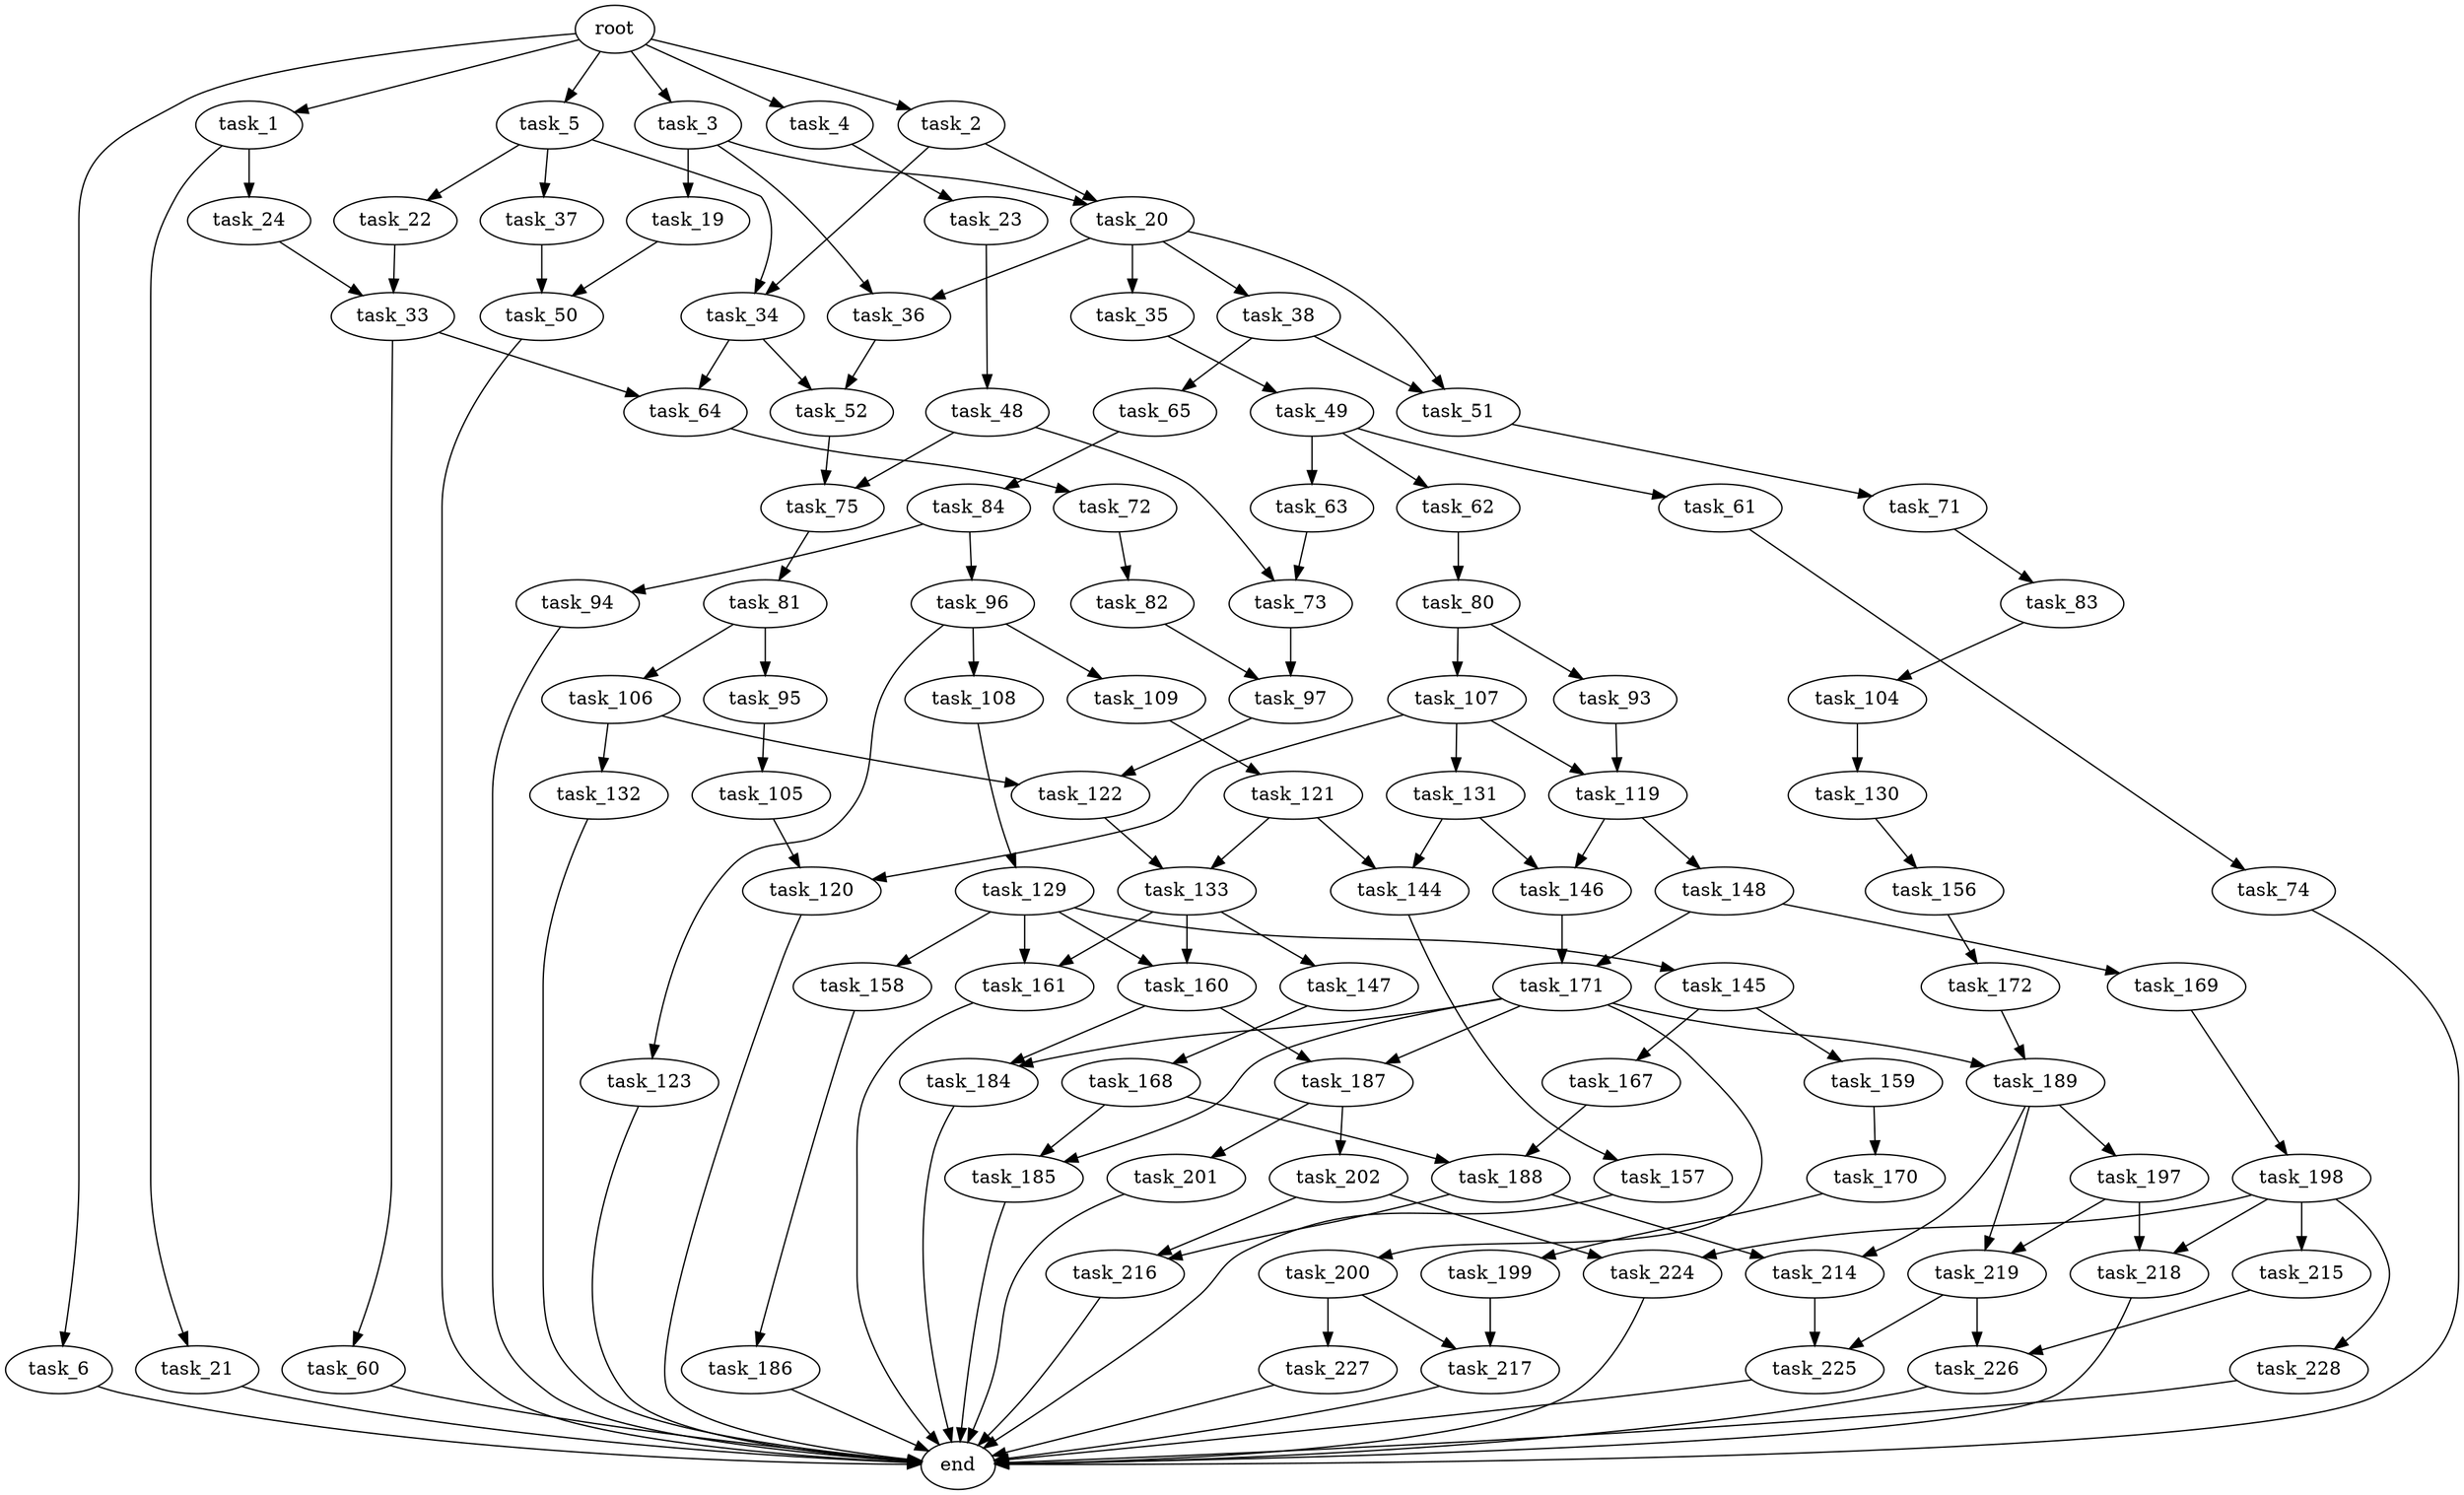 digraph G {
  root [size="0.000000"];
  task_1 [size="278531469225.000000"];
  task_2 [size="138984574683.000000"];
  task_3 [size="11444273583.000000"];
  task_4 [size="165047816877.000000"];
  task_5 [size="219111976148.000000"];
  task_6 [size="6809820356.000000"];
  task_19 [size="104290943170.000000"];
  task_20 [size="38793280529.000000"];
  task_21 [size="231928233984.000000"];
  task_22 [size="6390548784.000000"];
  task_23 [size="782757789696.000000"];
  task_24 [size="68719476736.000000"];
  task_33 [size="782757789696.000000"];
  task_34 [size="42326705222.000000"];
  task_35 [size="49525948246.000000"];
  task_36 [size="8239071263.000000"];
  task_37 [size="43620231335.000000"];
  task_38 [size="21529708177.000000"];
  task_48 [size="549755813888.000000"];
  task_49 [size="1073741824000.000000"];
  task_50 [size="549755813888.000000"];
  task_51 [size="68719476736.000000"];
  task_52 [size="154714386315.000000"];
  task_60 [size="549755813888.000000"];
  task_61 [size="3487602653.000000"];
  task_62 [size="142398965342.000000"];
  task_63 [size="549755813888.000000"];
  task_64 [size="8589934592.000000"];
  task_65 [size="28991029248.000000"];
  task_71 [size="276156114690.000000"];
  task_72 [size="1073741824000.000000"];
  task_73 [size="8376312196.000000"];
  task_74 [size="126332864217.000000"];
  task_75 [size="52875786998.000000"];
  task_80 [size="28991029248.000000"];
  task_81 [size="23928462180.000000"];
  task_82 [size="27744411967.000000"];
  task_83 [size="159463645578.000000"];
  task_84 [size="259803579191.000000"];
  task_93 [size="170444405577.000000"];
  task_94 [size="2972742060.000000"];
  task_95 [size="33898995890.000000"];
  task_96 [size="31428496747.000000"];
  task_97 [size="36564573548.000000"];
  task_104 [size="3553495086.000000"];
  task_105 [size="21385591089.000000"];
  task_106 [size="180583999765.000000"];
  task_107 [size="15850395350.000000"];
  task_108 [size="549755813888.000000"];
  task_109 [size="586719644206.000000"];
  task_119 [size="68719476736.000000"];
  task_120 [size="63543470206.000000"];
  task_121 [size="368293445632.000000"];
  task_122 [size="94502291571.000000"];
  task_123 [size="2356631713.000000"];
  task_129 [size="368293445632.000000"];
  task_130 [size="68719476736.000000"];
  task_131 [size="11706232223.000000"];
  task_132 [size="1073741824000.000000"];
  task_133 [size="6409445712.000000"];
  task_144 [size="68719476736.000000"];
  task_145 [size="239884007986.000000"];
  task_146 [size="1073741824000.000000"];
  task_147 [size="12988503393.000000"];
  task_148 [size="4528415784.000000"];
  task_156 [size="782757789696.000000"];
  task_157 [size="12959564264.000000"];
  task_158 [size="368293445632.000000"];
  task_159 [size="1396496786230.000000"];
  task_160 [size="13677157344.000000"];
  task_161 [size="8787802232.000000"];
  task_167 [size="216766203020.000000"];
  task_168 [size="8249957178.000000"];
  task_169 [size="1073741824000.000000"];
  task_170 [size="8589934592.000000"];
  task_171 [size="25019748613.000000"];
  task_172 [size="3860614169.000000"];
  task_184 [size="339330034208.000000"];
  task_185 [size="368293445632.000000"];
  task_186 [size="231928233984.000000"];
  task_187 [size="65720795805.000000"];
  task_188 [size="1429528347361.000000"];
  task_189 [size="782757789696.000000"];
  task_197 [size="3388620546.000000"];
  task_198 [size="278835199985.000000"];
  task_199 [size="13124832922.000000"];
  task_200 [size="231928233984.000000"];
  task_201 [size="4086133040.000000"];
  task_202 [size="817777255645.000000"];
  task_214 [size="4632583194.000000"];
  task_215 [size="962667213257.000000"];
  task_216 [size="346619679920.000000"];
  task_217 [size="245942841127.000000"];
  task_218 [size="111349881311.000000"];
  task_219 [size="39042475504.000000"];
  task_224 [size="6507434257.000000"];
  task_225 [size="24026406157.000000"];
  task_226 [size="231928233984.000000"];
  task_227 [size="8589934592.000000"];
  task_228 [size="2693861696.000000"];
  end [size="0.000000"];

  root -> task_1 [size="1.000000"];
  root -> task_2 [size="1.000000"];
  root -> task_3 [size="1.000000"];
  root -> task_4 [size="1.000000"];
  root -> task_5 [size="1.000000"];
  root -> task_6 [size="1.000000"];
  task_1 -> task_21 [size="301989888.000000"];
  task_1 -> task_24 [size="301989888.000000"];
  task_2 -> task_20 [size="134217728.000000"];
  task_2 -> task_34 [size="134217728.000000"];
  task_3 -> task_19 [size="301989888.000000"];
  task_3 -> task_20 [size="301989888.000000"];
  task_3 -> task_36 [size="301989888.000000"];
  task_4 -> task_23 [size="411041792.000000"];
  task_5 -> task_22 [size="536870912.000000"];
  task_5 -> task_34 [size="536870912.000000"];
  task_5 -> task_37 [size="536870912.000000"];
  task_6 -> end [size="1.000000"];
  task_19 -> task_50 [size="301989888.000000"];
  task_20 -> task_35 [size="838860800.000000"];
  task_20 -> task_36 [size="838860800.000000"];
  task_20 -> task_38 [size="838860800.000000"];
  task_20 -> task_51 [size="838860800.000000"];
  task_21 -> end [size="1.000000"];
  task_22 -> task_33 [size="209715200.000000"];
  task_23 -> task_48 [size="679477248.000000"];
  task_24 -> task_33 [size="134217728.000000"];
  task_33 -> task_60 [size="679477248.000000"];
  task_33 -> task_64 [size="679477248.000000"];
  task_34 -> task_52 [size="75497472.000000"];
  task_34 -> task_64 [size="75497472.000000"];
  task_35 -> task_49 [size="838860800.000000"];
  task_36 -> task_52 [size="134217728.000000"];
  task_37 -> task_50 [size="134217728.000000"];
  task_38 -> task_51 [size="33554432.000000"];
  task_38 -> task_65 [size="33554432.000000"];
  task_48 -> task_73 [size="536870912.000000"];
  task_48 -> task_75 [size="536870912.000000"];
  task_49 -> task_61 [size="838860800.000000"];
  task_49 -> task_62 [size="838860800.000000"];
  task_49 -> task_63 [size="838860800.000000"];
  task_50 -> end [size="1.000000"];
  task_51 -> task_71 [size="134217728.000000"];
  task_52 -> task_75 [size="134217728.000000"];
  task_60 -> end [size="1.000000"];
  task_61 -> task_74 [size="75497472.000000"];
  task_62 -> task_80 [size="209715200.000000"];
  task_63 -> task_73 [size="536870912.000000"];
  task_64 -> task_72 [size="33554432.000000"];
  task_65 -> task_84 [size="75497472.000000"];
  task_71 -> task_83 [size="411041792.000000"];
  task_72 -> task_82 [size="838860800.000000"];
  task_73 -> task_97 [size="209715200.000000"];
  task_74 -> end [size="1.000000"];
  task_75 -> task_81 [size="838860800.000000"];
  task_80 -> task_93 [size="75497472.000000"];
  task_80 -> task_107 [size="75497472.000000"];
  task_81 -> task_95 [size="33554432.000000"];
  task_81 -> task_106 [size="33554432.000000"];
  task_82 -> task_97 [size="679477248.000000"];
  task_83 -> task_104 [size="679477248.000000"];
  task_84 -> task_94 [size="679477248.000000"];
  task_84 -> task_96 [size="679477248.000000"];
  task_93 -> task_119 [size="134217728.000000"];
  task_94 -> end [size="1.000000"];
  task_95 -> task_105 [size="33554432.000000"];
  task_96 -> task_108 [size="838860800.000000"];
  task_96 -> task_109 [size="838860800.000000"];
  task_96 -> task_123 [size="838860800.000000"];
  task_97 -> task_122 [size="33554432.000000"];
  task_104 -> task_130 [size="134217728.000000"];
  task_105 -> task_120 [size="75497472.000000"];
  task_106 -> task_122 [size="301989888.000000"];
  task_106 -> task_132 [size="301989888.000000"];
  task_107 -> task_119 [size="536870912.000000"];
  task_107 -> task_120 [size="536870912.000000"];
  task_107 -> task_131 [size="536870912.000000"];
  task_108 -> task_129 [size="536870912.000000"];
  task_109 -> task_121 [size="679477248.000000"];
  task_119 -> task_146 [size="134217728.000000"];
  task_119 -> task_148 [size="134217728.000000"];
  task_120 -> end [size="1.000000"];
  task_121 -> task_133 [size="411041792.000000"];
  task_121 -> task_144 [size="411041792.000000"];
  task_122 -> task_133 [size="75497472.000000"];
  task_123 -> end [size="1.000000"];
  task_129 -> task_145 [size="411041792.000000"];
  task_129 -> task_158 [size="411041792.000000"];
  task_129 -> task_160 [size="411041792.000000"];
  task_129 -> task_161 [size="411041792.000000"];
  task_130 -> task_156 [size="134217728.000000"];
  task_131 -> task_144 [size="33554432.000000"];
  task_131 -> task_146 [size="33554432.000000"];
  task_132 -> end [size="1.000000"];
  task_133 -> task_147 [size="209715200.000000"];
  task_133 -> task_160 [size="209715200.000000"];
  task_133 -> task_161 [size="209715200.000000"];
  task_144 -> task_157 [size="134217728.000000"];
  task_145 -> task_159 [size="301989888.000000"];
  task_145 -> task_167 [size="301989888.000000"];
  task_146 -> task_171 [size="838860800.000000"];
  task_147 -> task_168 [size="411041792.000000"];
  task_148 -> task_169 [size="75497472.000000"];
  task_148 -> task_171 [size="75497472.000000"];
  task_156 -> task_172 [size="679477248.000000"];
  task_157 -> end [size="1.000000"];
  task_158 -> task_186 [size="411041792.000000"];
  task_159 -> task_170 [size="838860800.000000"];
  task_160 -> task_184 [size="411041792.000000"];
  task_160 -> task_187 [size="411041792.000000"];
  task_161 -> end [size="1.000000"];
  task_167 -> task_188 [size="209715200.000000"];
  task_168 -> task_185 [size="209715200.000000"];
  task_168 -> task_188 [size="209715200.000000"];
  task_169 -> task_198 [size="838860800.000000"];
  task_170 -> task_199 [size="33554432.000000"];
  task_171 -> task_184 [size="838860800.000000"];
  task_171 -> task_185 [size="838860800.000000"];
  task_171 -> task_187 [size="838860800.000000"];
  task_171 -> task_189 [size="838860800.000000"];
  task_171 -> task_200 [size="838860800.000000"];
  task_172 -> task_189 [size="209715200.000000"];
  task_184 -> end [size="1.000000"];
  task_185 -> end [size="1.000000"];
  task_186 -> end [size="1.000000"];
  task_187 -> task_201 [size="75497472.000000"];
  task_187 -> task_202 [size="75497472.000000"];
  task_188 -> task_214 [size="838860800.000000"];
  task_188 -> task_216 [size="838860800.000000"];
  task_189 -> task_197 [size="679477248.000000"];
  task_189 -> task_214 [size="679477248.000000"];
  task_189 -> task_219 [size="679477248.000000"];
  task_197 -> task_218 [size="134217728.000000"];
  task_197 -> task_219 [size="134217728.000000"];
  task_198 -> task_215 [size="838860800.000000"];
  task_198 -> task_218 [size="838860800.000000"];
  task_198 -> task_224 [size="838860800.000000"];
  task_198 -> task_228 [size="838860800.000000"];
  task_199 -> task_217 [size="301989888.000000"];
  task_200 -> task_217 [size="301989888.000000"];
  task_200 -> task_227 [size="301989888.000000"];
  task_201 -> end [size="1.000000"];
  task_202 -> task_216 [size="679477248.000000"];
  task_202 -> task_224 [size="679477248.000000"];
  task_214 -> task_225 [size="134217728.000000"];
  task_215 -> task_226 [size="679477248.000000"];
  task_216 -> end [size="1.000000"];
  task_217 -> end [size="1.000000"];
  task_218 -> end [size="1.000000"];
  task_219 -> task_225 [size="75497472.000000"];
  task_219 -> task_226 [size="75497472.000000"];
  task_224 -> end [size="1.000000"];
  task_225 -> end [size="1.000000"];
  task_226 -> end [size="1.000000"];
  task_227 -> end [size="1.000000"];
  task_228 -> end [size="1.000000"];
}
